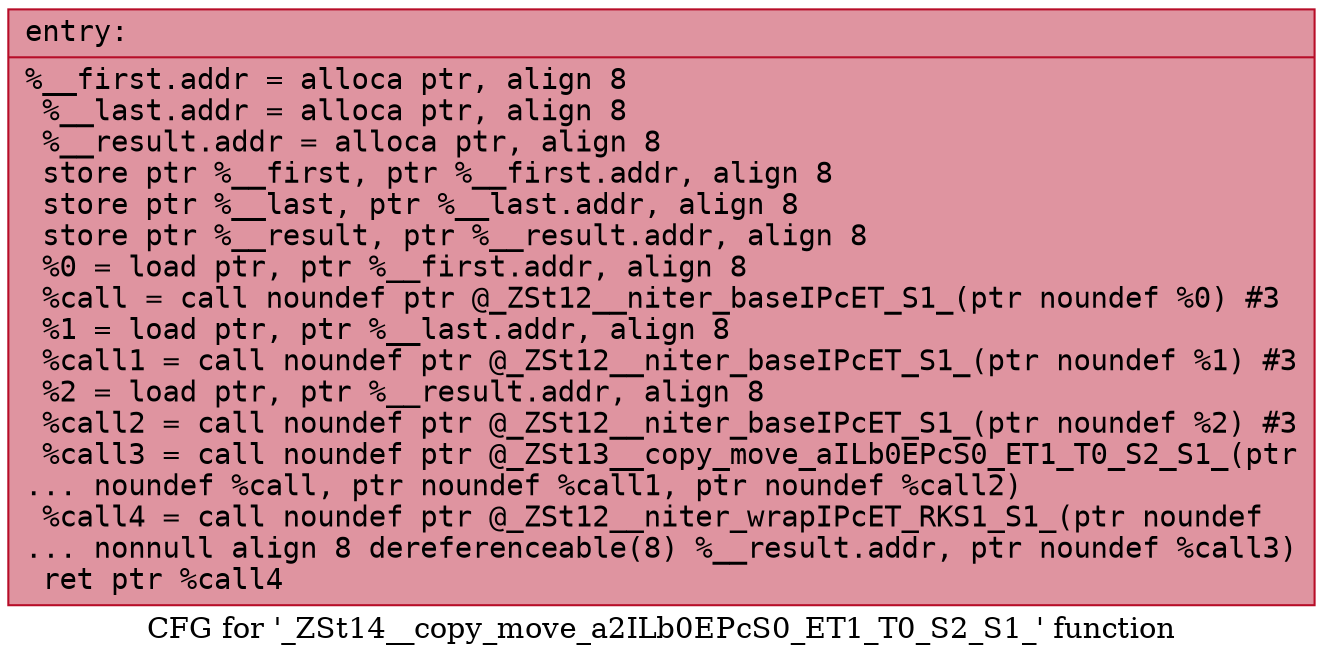 digraph "CFG for '_ZSt14__copy_move_a2ILb0EPcS0_ET1_T0_S2_S1_' function" {
	label="CFG for '_ZSt14__copy_move_a2ILb0EPcS0_ET1_T0_S2_S1_' function";

	Node0x556bfebb4010 [shape=record,color="#b70d28ff", style=filled, fillcolor="#b70d2870" fontname="Courier",label="{entry:\l|  %__first.addr = alloca ptr, align 8\l  %__last.addr = alloca ptr, align 8\l  %__result.addr = alloca ptr, align 8\l  store ptr %__first, ptr %__first.addr, align 8\l  store ptr %__last, ptr %__last.addr, align 8\l  store ptr %__result, ptr %__result.addr, align 8\l  %0 = load ptr, ptr %__first.addr, align 8\l  %call = call noundef ptr @_ZSt12__niter_baseIPcET_S1_(ptr noundef %0) #3\l  %1 = load ptr, ptr %__last.addr, align 8\l  %call1 = call noundef ptr @_ZSt12__niter_baseIPcET_S1_(ptr noundef %1) #3\l  %2 = load ptr, ptr %__result.addr, align 8\l  %call2 = call noundef ptr @_ZSt12__niter_baseIPcET_S1_(ptr noundef %2) #3\l  %call3 = call noundef ptr @_ZSt13__copy_move_aILb0EPcS0_ET1_T0_S2_S1_(ptr\l... noundef %call, ptr noundef %call1, ptr noundef %call2)\l  %call4 = call noundef ptr @_ZSt12__niter_wrapIPcET_RKS1_S1_(ptr noundef\l... nonnull align 8 dereferenceable(8) %__result.addr, ptr noundef %call3)\l  ret ptr %call4\l}"];
}
